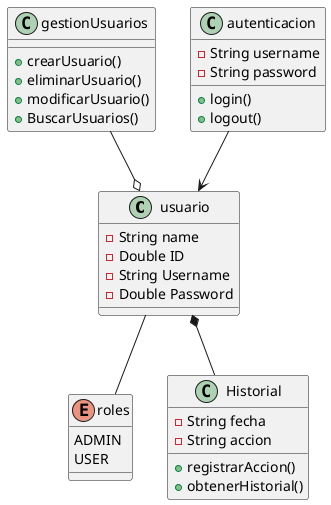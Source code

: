 @startuml

class usuario{
   - String name
   - Double ID
   - String Username
   - Double Password

}
class gestionUsuarios{
   + crearUsuario()
   + eliminarUsuario()
   + modificarUsuario()
   + BuscarUsuarios()
}
enum roles{
    ADMIN
    USER
}
class Historial{
   - String fecha
   - String accion
   + registrarAccion()
   + obtenerHistorial()
}

class autenticacion{
   - String username
   - String password
   + login()
   + logout()
}

usuario -- roles
usuario *-- Historial
autenticacion --> usuario
gestionUsuarios --o usuario




@enduml